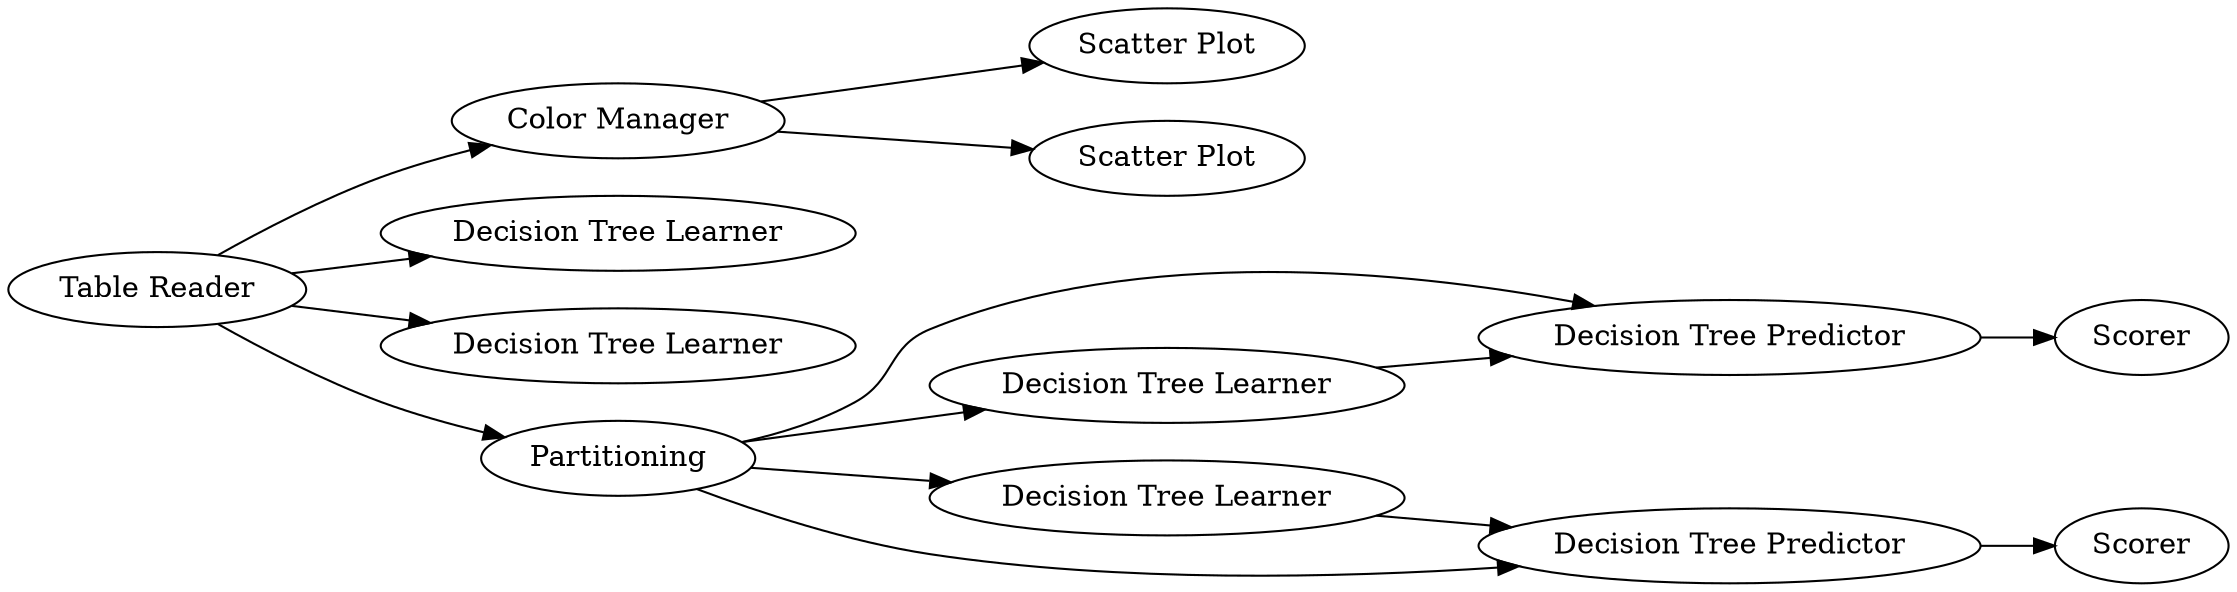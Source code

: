 digraph {
	"6301768745219045844_81" [label="Color Manager"]
	"6301768745219045844_83" [label="Scatter Plot"]
	"6301768745219045844_89" [label="Decision Tree Predictor"]
	"6301768745219045844_93" [label=Scorer]
	"6301768745219045844_95" [label="Table Reader"]
	"6301768745219045844_91" [label="Decision Tree Learner"]
	"6301768745219045844_87" [label="Decision Tree Learner"]
	"6301768745219045844_84" [label="Scatter Plot"]
	"6301768745219045844_85" [label="Decision Tree Learner"]
	"6301768745219045844_86" [label=Partitioning]
	"6301768745219045844_92" [label="Decision Tree Predictor"]
	"6301768745219045844_90" [label=Scorer]
	"6301768745219045844_88" [label="Decision Tree Learner"]
	"6301768745219045844_86" -> "6301768745219045844_89"
	"6301768745219045844_95" -> "6301768745219045844_81"
	"6301768745219045844_95" -> "6301768745219045844_86"
	"6301768745219045844_92" -> "6301768745219045844_93"
	"6301768745219045844_86" -> "6301768745219045844_91"
	"6301768745219045844_95" -> "6301768745219045844_87"
	"6301768745219045844_81" -> "6301768745219045844_84"
	"6301768745219045844_89" -> "6301768745219045844_90"
	"6301768745219045844_81" -> "6301768745219045844_83"
	"6301768745219045844_91" -> "6301768745219045844_92"
	"6301768745219045844_88" -> "6301768745219045844_89"
	"6301768745219045844_95" -> "6301768745219045844_85"
	"6301768745219045844_86" -> "6301768745219045844_92"
	"6301768745219045844_86" -> "6301768745219045844_88"
	rankdir=LR
}

